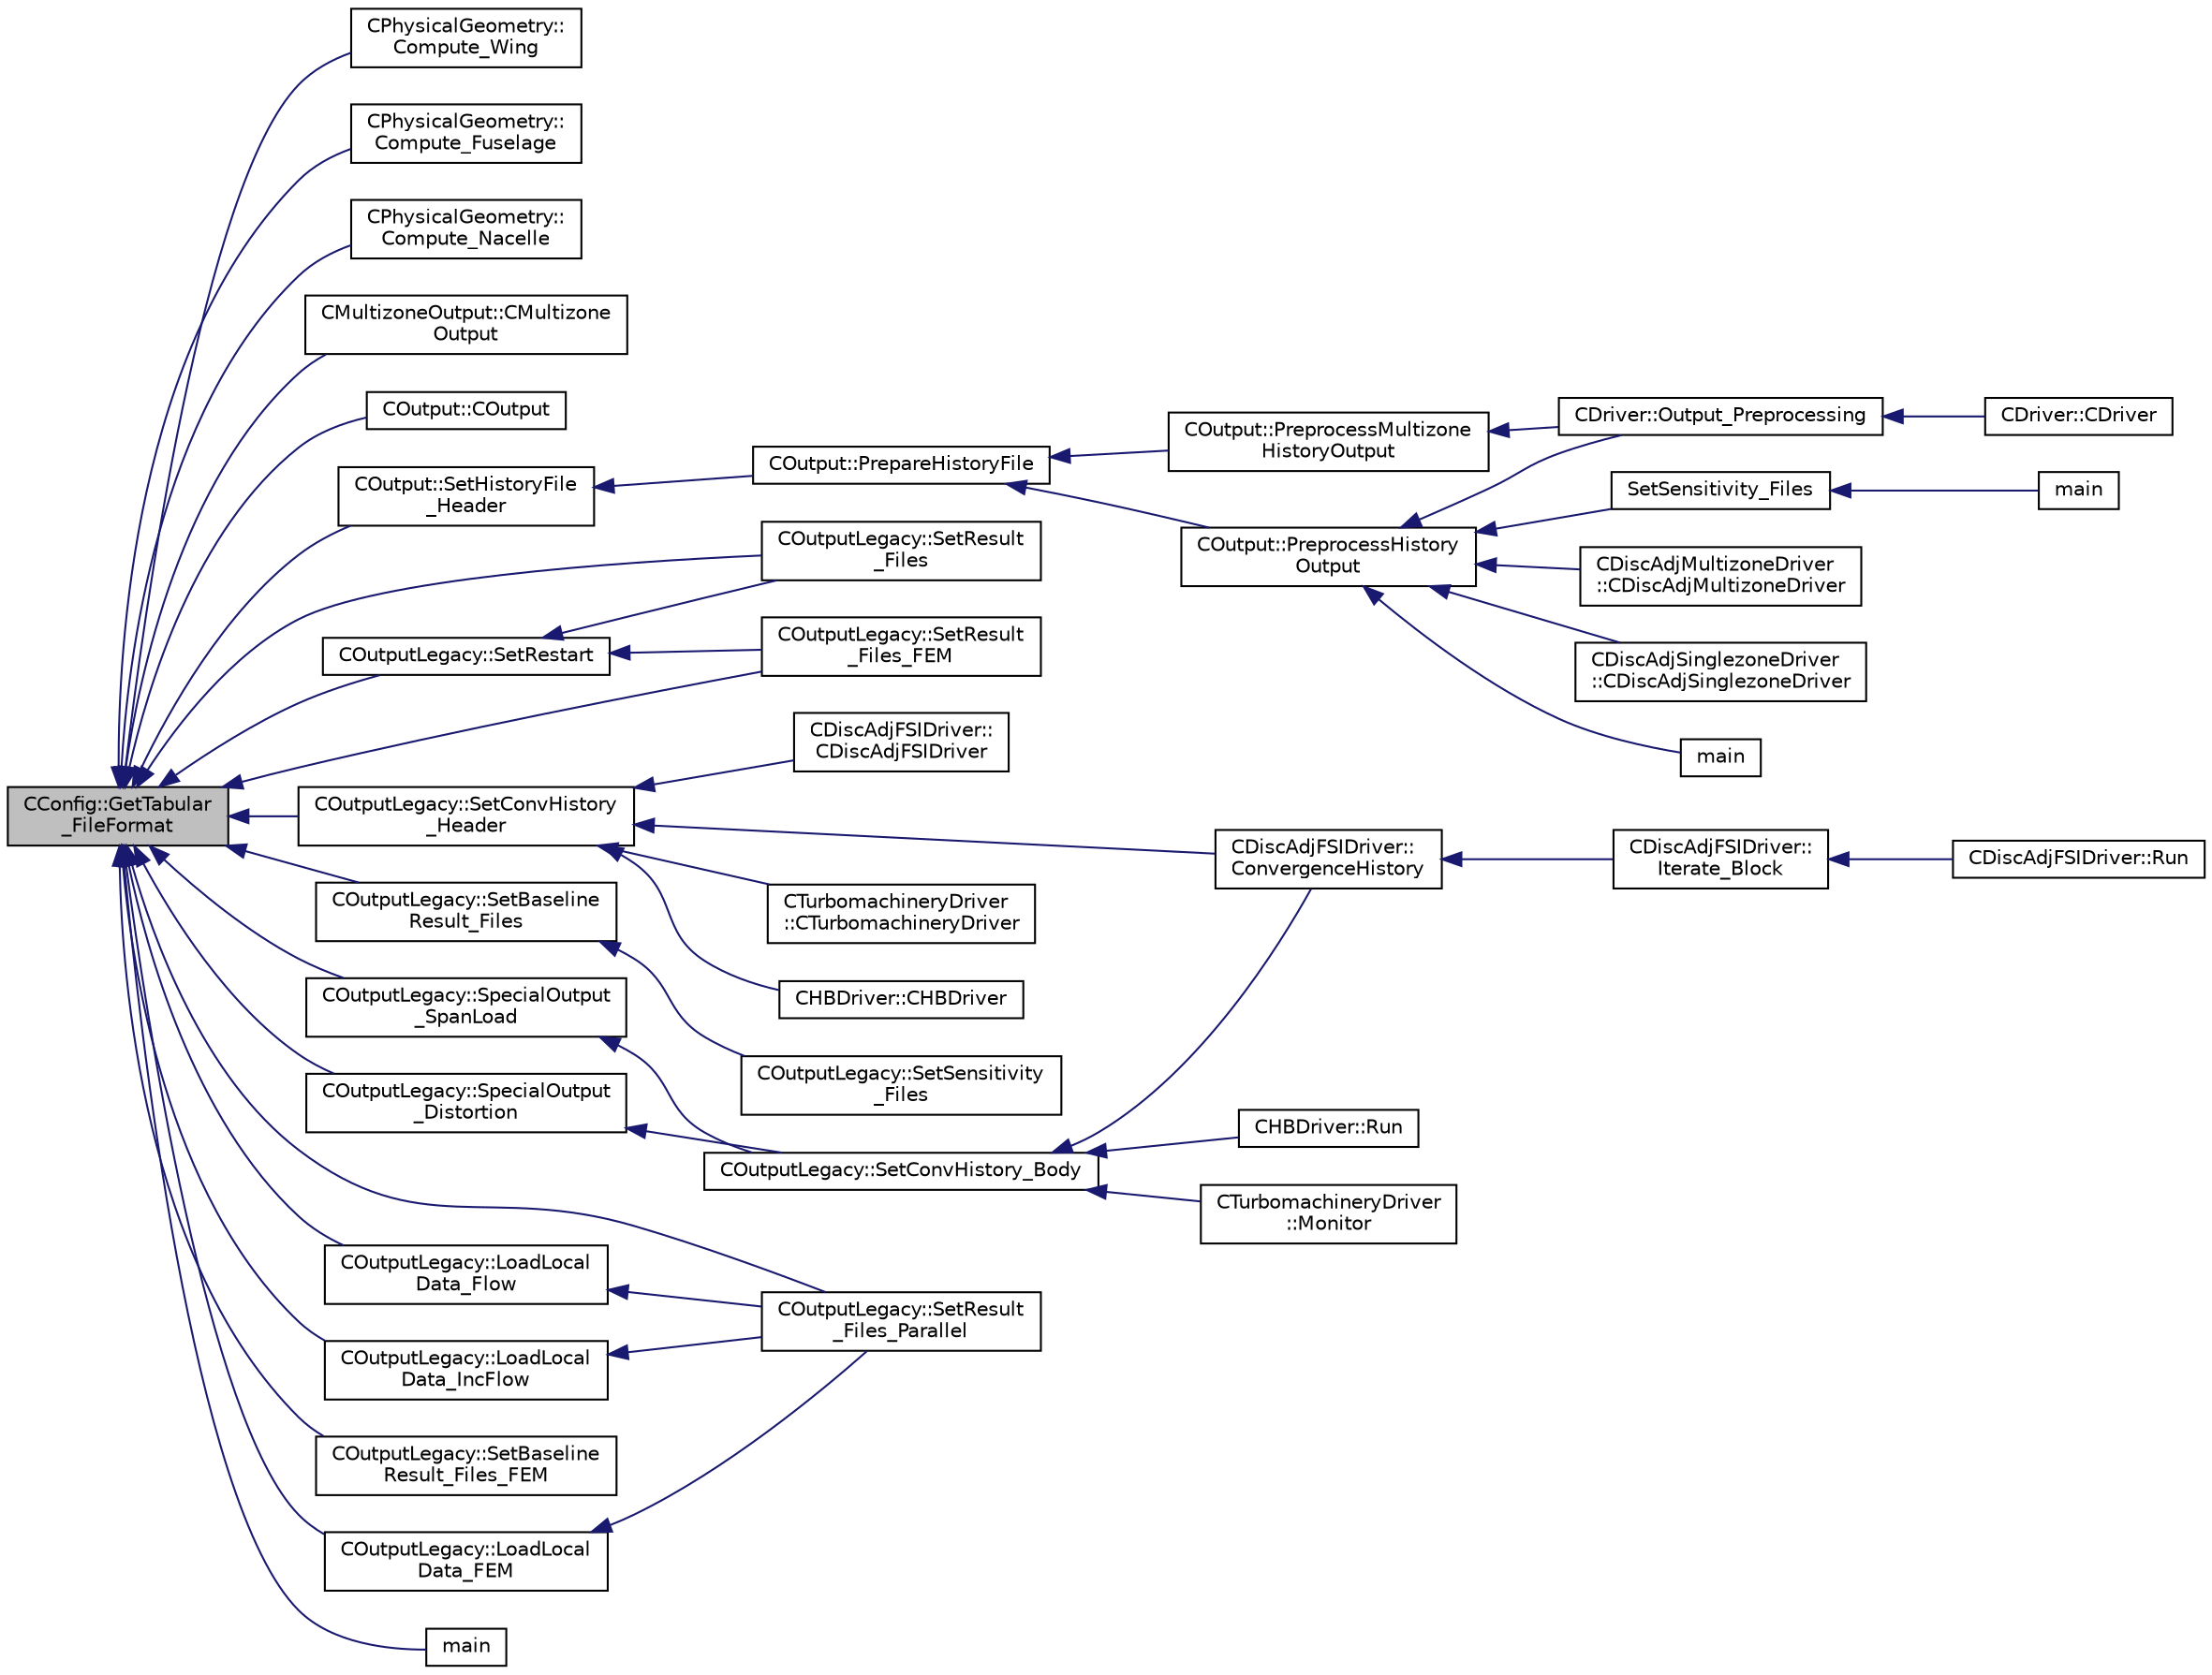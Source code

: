 digraph "CConfig::GetTabular_FileFormat"
{
  edge [fontname="Helvetica",fontsize="10",labelfontname="Helvetica",labelfontsize="10"];
  node [fontname="Helvetica",fontsize="10",shape=record];
  rankdir="LR";
  Node12178 [label="CConfig::GetTabular\l_FileFormat",height=0.2,width=0.4,color="black", fillcolor="grey75", style="filled", fontcolor="black"];
  Node12178 -> Node12179 [dir="back",color="midnightblue",fontsize="10",style="solid",fontname="Helvetica"];
  Node12179 [label="CPhysicalGeometry::\lCompute_Wing",height=0.2,width=0.4,color="black", fillcolor="white", style="filled",URL="$class_c_physical_geometry.html#abcb03483d77538306c034d15d9fd88ff",tooltip="Evaluate geometrical parameters of a wing. "];
  Node12178 -> Node12180 [dir="back",color="midnightblue",fontsize="10",style="solid",fontname="Helvetica"];
  Node12180 [label="CPhysicalGeometry::\lCompute_Fuselage",height=0.2,width=0.4,color="black", fillcolor="white", style="filled",URL="$class_c_physical_geometry.html#a60e9112fc5d6140fab333099c45142a7",tooltip="Evaluate geometrical parameters of a wing. "];
  Node12178 -> Node12181 [dir="back",color="midnightblue",fontsize="10",style="solid",fontname="Helvetica"];
  Node12181 [label="CPhysicalGeometry::\lCompute_Nacelle",height=0.2,width=0.4,color="black", fillcolor="white", style="filled",URL="$class_c_physical_geometry.html#a3278f583aabf891e890dcf4af389dc58",tooltip="Evaluate geometrical parameters of a wing. "];
  Node12178 -> Node12182 [dir="back",color="midnightblue",fontsize="10",style="solid",fontname="Helvetica"];
  Node12182 [label="CMultizoneOutput::CMultizone\lOutput",height=0.2,width=0.4,color="black", fillcolor="white", style="filled",URL="$class_c_multizone_output.html#a7100cd9a661c73bd1d2f895485da5783",tooltip="Constructor of the class. "];
  Node12178 -> Node12183 [dir="back",color="midnightblue",fontsize="10",style="solid",fontname="Helvetica"];
  Node12183 [label="COutput::COutput",height=0.2,width=0.4,color="black", fillcolor="white", style="filled",URL="$class_c_output.html#afde3302dfdb18e8a1c50e3cab2e668ba",tooltip="Constructor of the class. "];
  Node12178 -> Node12184 [dir="back",color="midnightblue",fontsize="10",style="solid",fontname="Helvetica"];
  Node12184 [label="COutput::SetHistoryFile\l_Header",height=0.2,width=0.4,color="black", fillcolor="white", style="filled",URL="$class_c_output.html#afd561768ed879474e38e855369e91576",tooltip="Set the history file header. "];
  Node12184 -> Node12185 [dir="back",color="midnightblue",fontsize="10",style="solid",fontname="Helvetica"];
  Node12185 [label="COutput::PrepareHistoryFile",height=0.2,width=0.4,color="black", fillcolor="white", style="filled",URL="$class_c_output.html#a3407b42ec9ed68db746446e34d17dc3e",tooltip="Open the history file and write the header. "];
  Node12185 -> Node12186 [dir="back",color="midnightblue",fontsize="10",style="solid",fontname="Helvetica"];
  Node12186 [label="COutput::PreprocessHistory\lOutput",height=0.2,width=0.4,color="black", fillcolor="white", style="filled",URL="$class_c_output.html#afbd232d7c9236d1415382a195f6cff4e",tooltip="Preprocess the history output by setting the history fields and opening the history file..."];
  Node12186 -> Node12187 [dir="back",color="midnightblue",fontsize="10",style="solid",fontname="Helvetica"];
  Node12187 [label="CDiscAdjMultizoneDriver\l::CDiscAdjMultizoneDriver",height=0.2,width=0.4,color="black", fillcolor="white", style="filled",URL="$class_c_disc_adj_multizone_driver.html#a4cfdd2d2d3b7cc7a40052d13d918da2f",tooltip="Constructor of the class. "];
  Node12186 -> Node12188 [dir="back",color="midnightblue",fontsize="10",style="solid",fontname="Helvetica"];
  Node12188 [label="CDiscAdjSinglezoneDriver\l::CDiscAdjSinglezoneDriver",height=0.2,width=0.4,color="black", fillcolor="white", style="filled",URL="$class_c_disc_adj_singlezone_driver.html#a0194e68e223aeda2e78f09cc413079ac",tooltip="Constructor of the class. "];
  Node12186 -> Node12189 [dir="back",color="midnightblue",fontsize="10",style="solid",fontname="Helvetica"];
  Node12189 [label="CDriver::Output_Preprocessing",height=0.2,width=0.4,color="black", fillcolor="white", style="filled",URL="$class_c_driver.html#a7ca93236effb813c3af9e00688659976",tooltip="Preprocess the output container. "];
  Node12189 -> Node12190 [dir="back",color="midnightblue",fontsize="10",style="solid",fontname="Helvetica"];
  Node12190 [label="CDriver::CDriver",height=0.2,width=0.4,color="black", fillcolor="white", style="filled",URL="$class_c_driver.html#a3fca4a013a6efa9bbb38fe78a86b5f3d",tooltip="Constructor of the class. "];
  Node12186 -> Node12191 [dir="back",color="midnightblue",fontsize="10",style="solid",fontname="Helvetica"];
  Node12191 [label="main",height=0.2,width=0.4,color="black", fillcolor="white", style="filled",URL="$_s_u2___d_e_f_8cpp.html#a0ddf1224851353fc92bfbff6f499fa97"];
  Node12186 -> Node12192 [dir="back",color="midnightblue",fontsize="10",style="solid",fontname="Helvetica"];
  Node12192 [label="SetSensitivity_Files",height=0.2,width=0.4,color="black", fillcolor="white", style="filled",URL="$_s_u2___d_o_t_8cpp.html#a63d4fd49ad25f4916709545fb847948c",tooltip="Write the sensitivity (including mesh sensitivity) computed with the discrete adjoint method on the s..."];
  Node12192 -> Node12193 [dir="back",color="midnightblue",fontsize="10",style="solid",fontname="Helvetica"];
  Node12193 [label="main",height=0.2,width=0.4,color="black", fillcolor="white", style="filled",URL="$_s_u2___d_o_t_8cpp.html#a0ddf1224851353fc92bfbff6f499fa97"];
  Node12185 -> Node12194 [dir="back",color="midnightblue",fontsize="10",style="solid",fontname="Helvetica"];
  Node12194 [label="COutput::PreprocessMultizone\lHistoryOutput",height=0.2,width=0.4,color="black", fillcolor="white", style="filled",URL="$class_c_output.html#a638e3fa3f488f610107742dda71c1b53",tooltip="Preprocess the history output by setting the history fields and opening the history file..."];
  Node12194 -> Node12189 [dir="back",color="midnightblue",fontsize="10",style="solid",fontname="Helvetica"];
  Node12178 -> Node12195 [dir="back",color="midnightblue",fontsize="10",style="solid",fontname="Helvetica"];
  Node12195 [label="COutputLegacy::SetRestart",height=0.2,width=0.4,color="black", fillcolor="white", style="filled",URL="$class_c_output_legacy.html#adadfc4d06c13f5fa3d6c9e21688329f4",tooltip="Write a native SU2 restart file. "];
  Node12195 -> Node12196 [dir="back",color="midnightblue",fontsize="10",style="solid",fontname="Helvetica"];
  Node12196 [label="COutputLegacy::SetResult\l_Files",height=0.2,width=0.4,color="black", fillcolor="white", style="filled",URL="$class_c_output_legacy.html#aa817439538e8cf82f82acbfa0bf7e735",tooltip="Writes and organizes the all the output files, except the history one, for serial computations..."];
  Node12195 -> Node12197 [dir="back",color="midnightblue",fontsize="10",style="solid",fontname="Helvetica"];
  Node12197 [label="COutputLegacy::SetResult\l_Files_FEM",height=0.2,width=0.4,color="black", fillcolor="white", style="filled",URL="$class_c_output_legacy.html#a25b90eb5e2bd0f05f92a89f0768f2181",tooltip="Writes and organizes the all the output files, except the history one, for serial computations with t..."];
  Node12178 -> Node12198 [dir="back",color="midnightblue",fontsize="10",style="solid",fontname="Helvetica"];
  Node12198 [label="COutputLegacy::SetConvHistory\l_Header",height=0.2,width=0.4,color="black", fillcolor="white", style="filled",URL="$class_c_output_legacy.html#a18b50c074872fff05e5be4022c4a54de",tooltip="Write the header of the history file. "];
  Node12198 -> Node12199 [dir="back",color="midnightblue",fontsize="10",style="solid",fontname="Helvetica"];
  Node12199 [label="CTurbomachineryDriver\l::CTurbomachineryDriver",height=0.2,width=0.4,color="black", fillcolor="white", style="filled",URL="$class_c_turbomachinery_driver.html#a69e22449283c30291cabc99eaad62e63",tooltip="Constructor of the class. "];
  Node12198 -> Node12200 [dir="back",color="midnightblue",fontsize="10",style="solid",fontname="Helvetica"];
  Node12200 [label="CHBDriver::CHBDriver",height=0.2,width=0.4,color="black", fillcolor="white", style="filled",URL="$class_c_h_b_driver.html#a270d371133771fdd74e613712ef07797",tooltip="Constructor of the class. "];
  Node12198 -> Node12201 [dir="back",color="midnightblue",fontsize="10",style="solid",fontname="Helvetica"];
  Node12201 [label="CDiscAdjFSIDriver::\lCDiscAdjFSIDriver",height=0.2,width=0.4,color="black", fillcolor="white", style="filled",URL="$class_c_disc_adj_f_s_i_driver.html#a8344e360dcd6fdc913a79364d809f9b3",tooltip="Constructor of the class. "];
  Node12198 -> Node12202 [dir="back",color="midnightblue",fontsize="10",style="solid",fontname="Helvetica"];
  Node12202 [label="CDiscAdjFSIDriver::\lConvergenceHistory",height=0.2,width=0.4,color="black", fillcolor="white", style="filled",URL="$class_c_disc_adj_f_s_i_driver.html#a139dfa2442613879f2b15f28a09c2bd5",tooltip="Output the convergence history. "];
  Node12202 -> Node12203 [dir="back",color="midnightblue",fontsize="10",style="solid",fontname="Helvetica"];
  Node12203 [label="CDiscAdjFSIDriver::\lIterate_Block",height=0.2,width=0.4,color="black", fillcolor="white", style="filled",URL="$class_c_disc_adj_f_s_i_driver.html#a84949f139fa795b7d34d6ff77e82eb5c",tooltip="Iterate a certain block for adjoint FSI - may be the whole set of variables or independent and subite..."];
  Node12203 -> Node12204 [dir="back",color="midnightblue",fontsize="10",style="solid",fontname="Helvetica"];
  Node12204 [label="CDiscAdjFSIDriver::Run",height=0.2,width=0.4,color="black", fillcolor="white", style="filled",URL="$class_c_disc_adj_f_s_i_driver.html#a2e965d6e9c4dcfc296077cae225cab21",tooltip="Run a Discrete Adjoint iteration for the FSI problem. "];
  Node12178 -> Node12196 [dir="back",color="midnightblue",fontsize="10",style="solid",fontname="Helvetica"];
  Node12178 -> Node12205 [dir="back",color="midnightblue",fontsize="10",style="solid",fontname="Helvetica"];
  Node12205 [label="COutputLegacy::SetBaseline\lResult_Files",height=0.2,width=0.4,color="black", fillcolor="white", style="filled",URL="$class_c_output_legacy.html#aa494f988736bb5a657fcaf9b8e0c2e85",tooltip="Writes and organizes the all the output files, except the history one, for serial computations..."];
  Node12205 -> Node12206 [dir="back",color="midnightblue",fontsize="10",style="solid",fontname="Helvetica"];
  Node12206 [label="COutputLegacy::SetSensitivity\l_Files",height=0.2,width=0.4,color="black", fillcolor="white", style="filled",URL="$class_c_output_legacy.html#ab6d1b1d7a16dc1538914c2ca98e2fea7",tooltip="Write the sensitivity (including mesh sensitivity) computed with the discrete adjoint method on the s..."];
  Node12178 -> Node12207 [dir="back",color="midnightblue",fontsize="10",style="solid",fontname="Helvetica"];
  Node12207 [label="COutputLegacy::SpecialOutput\l_SpanLoad",height=0.2,width=0.4,color="black", fillcolor="white", style="filled",URL="$class_c_output_legacy.html#a8772390855e98cb1b90e6b835d2532de",tooltip="Writes forces at different sections. "];
  Node12207 -> Node12208 [dir="back",color="midnightblue",fontsize="10",style="solid",fontname="Helvetica"];
  Node12208 [label="COutputLegacy::SetConvHistory_Body",height=0.2,width=0.4,color="black", fillcolor="white", style="filled",URL="$class_c_output_legacy.html#a217cc0d778a3828499189a9debee47c6",tooltip="Write the history file and the convergence on the screen for serial computations. ..."];
  Node12208 -> Node12209 [dir="back",color="midnightblue",fontsize="10",style="solid",fontname="Helvetica"];
  Node12209 [label="CTurbomachineryDriver\l::Monitor",height=0.2,width=0.4,color="black", fillcolor="white", style="filled",URL="$class_c_turbomachinery_driver.html#a41d7b50bbacef68eb5436293ebb2da4f",tooltip="Monitor the computation. "];
  Node12208 -> Node12210 [dir="back",color="midnightblue",fontsize="10",style="solid",fontname="Helvetica"];
  Node12210 [label="CHBDriver::Run",height=0.2,width=0.4,color="black", fillcolor="white", style="filled",URL="$class_c_h_b_driver.html#a98c0448a8e0404845ee54e25b62eaea9",tooltip="Run a single iteration of a Harmonic Balance problem. "];
  Node12208 -> Node12202 [dir="back",color="midnightblue",fontsize="10",style="solid",fontname="Helvetica"];
  Node12178 -> Node12211 [dir="back",color="midnightblue",fontsize="10",style="solid",fontname="Helvetica"];
  Node12211 [label="COutputLegacy::SpecialOutput\l_Distortion",height=0.2,width=0.4,color="black", fillcolor="white", style="filled",URL="$class_c_output_legacy.html#ae4824d60ecd7d71e592f259e8824e0ae",tooltip="Create and write the file with the flow coefficient on the surface. "];
  Node12211 -> Node12208 [dir="back",color="midnightblue",fontsize="10",style="solid",fontname="Helvetica"];
  Node12178 -> Node12212 [dir="back",color="midnightblue",fontsize="10",style="solid",fontname="Helvetica"];
  Node12212 [label="COutputLegacy::SetResult\l_Files_Parallel",height=0.2,width=0.4,color="black", fillcolor="white", style="filled",URL="$class_c_output_legacy.html#a9e7832982d8237df4df455b027fd203b",tooltip="Writes and organizes the all the output files, except the history one, for parallel computations..."];
  Node12178 -> Node12213 [dir="back",color="midnightblue",fontsize="10",style="solid",fontname="Helvetica"];
  Node12213 [label="COutputLegacy::LoadLocal\lData_Flow",height=0.2,width=0.4,color="black", fillcolor="white", style="filled",URL="$class_c_output_legacy.html#a83e5de863b29fe3a222074d93d696d57",tooltip="Load the desired solution data into a structure used for parallel reordering and output file writing ..."];
  Node12213 -> Node12212 [dir="back",color="midnightblue",fontsize="10",style="solid",fontname="Helvetica"];
  Node12178 -> Node12214 [dir="back",color="midnightblue",fontsize="10",style="solid",fontname="Helvetica"];
  Node12214 [label="COutputLegacy::LoadLocal\lData_IncFlow",height=0.2,width=0.4,color="black", fillcolor="white", style="filled",URL="$class_c_output_legacy.html#a2d955089c8894a2eb795970f06e7900d",tooltip="Load the desired solution data into a structure used for parallel reordering and output file writing ..."];
  Node12214 -> Node12212 [dir="back",color="midnightblue",fontsize="10",style="solid",fontname="Helvetica"];
  Node12178 -> Node12197 [dir="back",color="midnightblue",fontsize="10",style="solid",fontname="Helvetica"];
  Node12178 -> Node12215 [dir="back",color="midnightblue",fontsize="10",style="solid",fontname="Helvetica"];
  Node12215 [label="COutputLegacy::SetBaseline\lResult_Files_FEM",height=0.2,width=0.4,color="black", fillcolor="white", style="filled",URL="$class_c_output_legacy.html#a46c1054bac8c154e4f3464cc1913e06f",tooltip="Writes and organizes the all the output files, except the history one, for DG-FEM simulations (SU2_SO..."];
  Node12178 -> Node12216 [dir="back",color="midnightblue",fontsize="10",style="solid",fontname="Helvetica"];
  Node12216 [label="COutputLegacy::LoadLocal\lData_FEM",height=0.2,width=0.4,color="black", fillcolor="white", style="filled",URL="$class_c_output_legacy.html#ad8c05f16577b95ae1bb4bbdd38643ea0",tooltip="Load the desired solution data into a structure used for parallel reordering and output file writing ..."];
  Node12216 -> Node12212 [dir="back",color="midnightblue",fontsize="10",style="solid",fontname="Helvetica"];
  Node12178 -> Node12217 [dir="back",color="midnightblue",fontsize="10",style="solid",fontname="Helvetica"];
  Node12217 [label="main",height=0.2,width=0.4,color="black", fillcolor="white", style="filled",URL="$_s_u2___g_e_o_8cpp.html#a0ddf1224851353fc92bfbff6f499fa97"];
}
